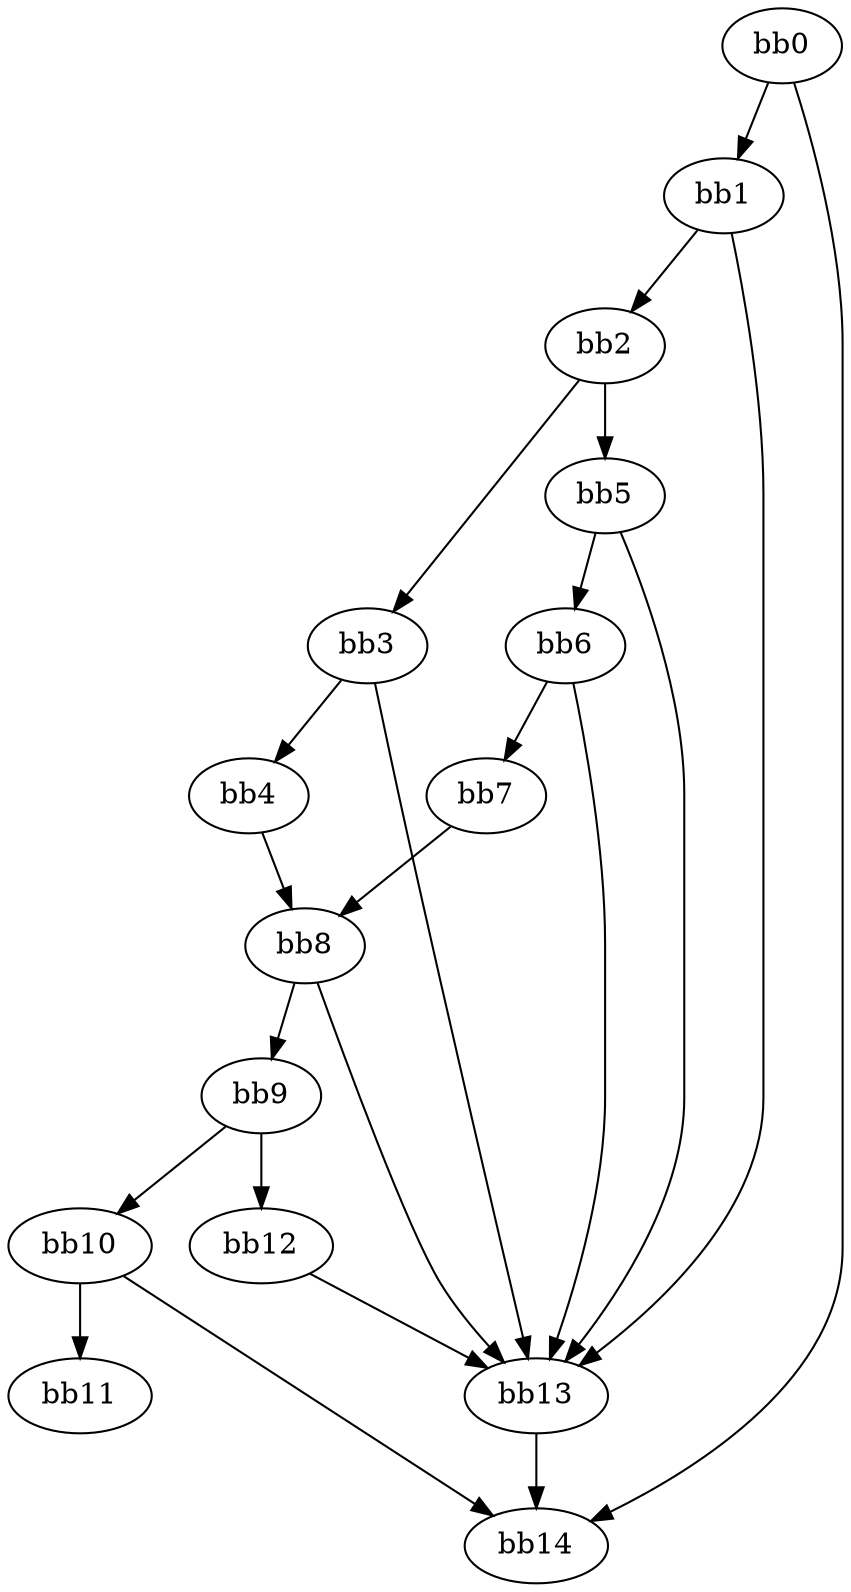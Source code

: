 digraph {
    0 [ label = "bb0\l" ]
    1 [ label = "bb1\l" ]
    2 [ label = "bb2\l" ]
    3 [ label = "bb3\l" ]
    4 [ label = "bb4\l" ]
    5 [ label = "bb5\l" ]
    6 [ label = "bb6\l" ]
    7 [ label = "bb7\l" ]
    8 [ label = "bb8\l" ]
    9 [ label = "bb9\l" ]
    10 [ label = "bb10\l" ]
    11 [ label = "bb11\l" ]
    12 [ label = "bb12\l" ]
    13 [ label = "bb13\l" ]
    14 [ label = "bb14\l" ]
    0 -> 1 [ ]
    0 -> 14 [ ]
    1 -> 2 [ ]
    1 -> 13 [ ]
    2 -> 3 [ ]
    2 -> 5 [ ]
    3 -> 4 [ ]
    3 -> 13 [ ]
    4 -> 8 [ ]
    5 -> 6 [ ]
    5 -> 13 [ ]
    6 -> 7 [ ]
    6 -> 13 [ ]
    7 -> 8 [ ]
    8 -> 9 [ ]
    8 -> 13 [ ]
    9 -> 10 [ ]
    9 -> 12 [ ]
    10 -> 11 [ ]
    10 -> 14 [ ]
    12 -> 13 [ ]
    13 -> 14 [ ]
}

